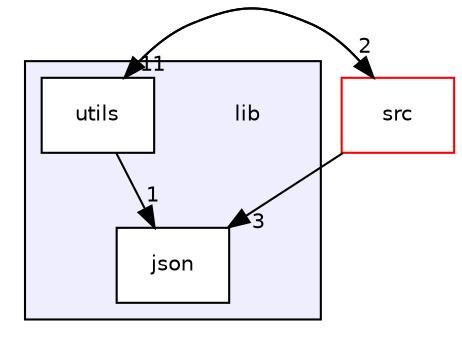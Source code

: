 digraph "lib" {
  compound=true
  node [ fontsize="10", fontname="Helvetica"];
  edge [ labelfontsize="10", labelfontname="Helvetica"];
  subgraph clusterdir_97aefd0d527b934f1d99a682da8fe6a9 {
    graph [ bgcolor="#eeeeff", pencolor="black", label="" URL="dir_97aefd0d527b934f1d99a682da8fe6a9.html"];
    dir_97aefd0d527b934f1d99a682da8fe6a9 [shape=plaintext label="lib"];
    dir_be37fa0ee8edee80c72e0fb574d82265 [shape=box label="json" color="black" fillcolor="white" style="filled" URL="dir_be37fa0ee8edee80c72e0fb574d82265.html"];
    dir_4ce02b87227cef1244bdd1fa3b12a08b [shape=box label="utils" color="black" fillcolor="white" style="filled" URL="dir_4ce02b87227cef1244bdd1fa3b12a08b.html"];
  }
  dir_68267d1309a1af8e8297ef4c3efbcdba [shape=box label="src" fillcolor="white" style="filled" color="red" URL="dir_68267d1309a1af8e8297ef4c3efbcdba.html"];
  dir_68267d1309a1af8e8297ef4c3efbcdba->dir_be37fa0ee8edee80c72e0fb574d82265 [headlabel="3", labeldistance=1.5 headhref="dir_000003_000001.html"];
  dir_68267d1309a1af8e8297ef4c3efbcdba->dir_4ce02b87227cef1244bdd1fa3b12a08b [headlabel="11", labeldistance=1.5 headhref="dir_000003_000002.html"];
  dir_4ce02b87227cef1244bdd1fa3b12a08b->dir_68267d1309a1af8e8297ef4c3efbcdba [headlabel="2", labeldistance=1.5 headhref="dir_000002_000003.html"];
  dir_4ce02b87227cef1244bdd1fa3b12a08b->dir_be37fa0ee8edee80c72e0fb574d82265 [headlabel="1", labeldistance=1.5 headhref="dir_000002_000001.html"];
}
